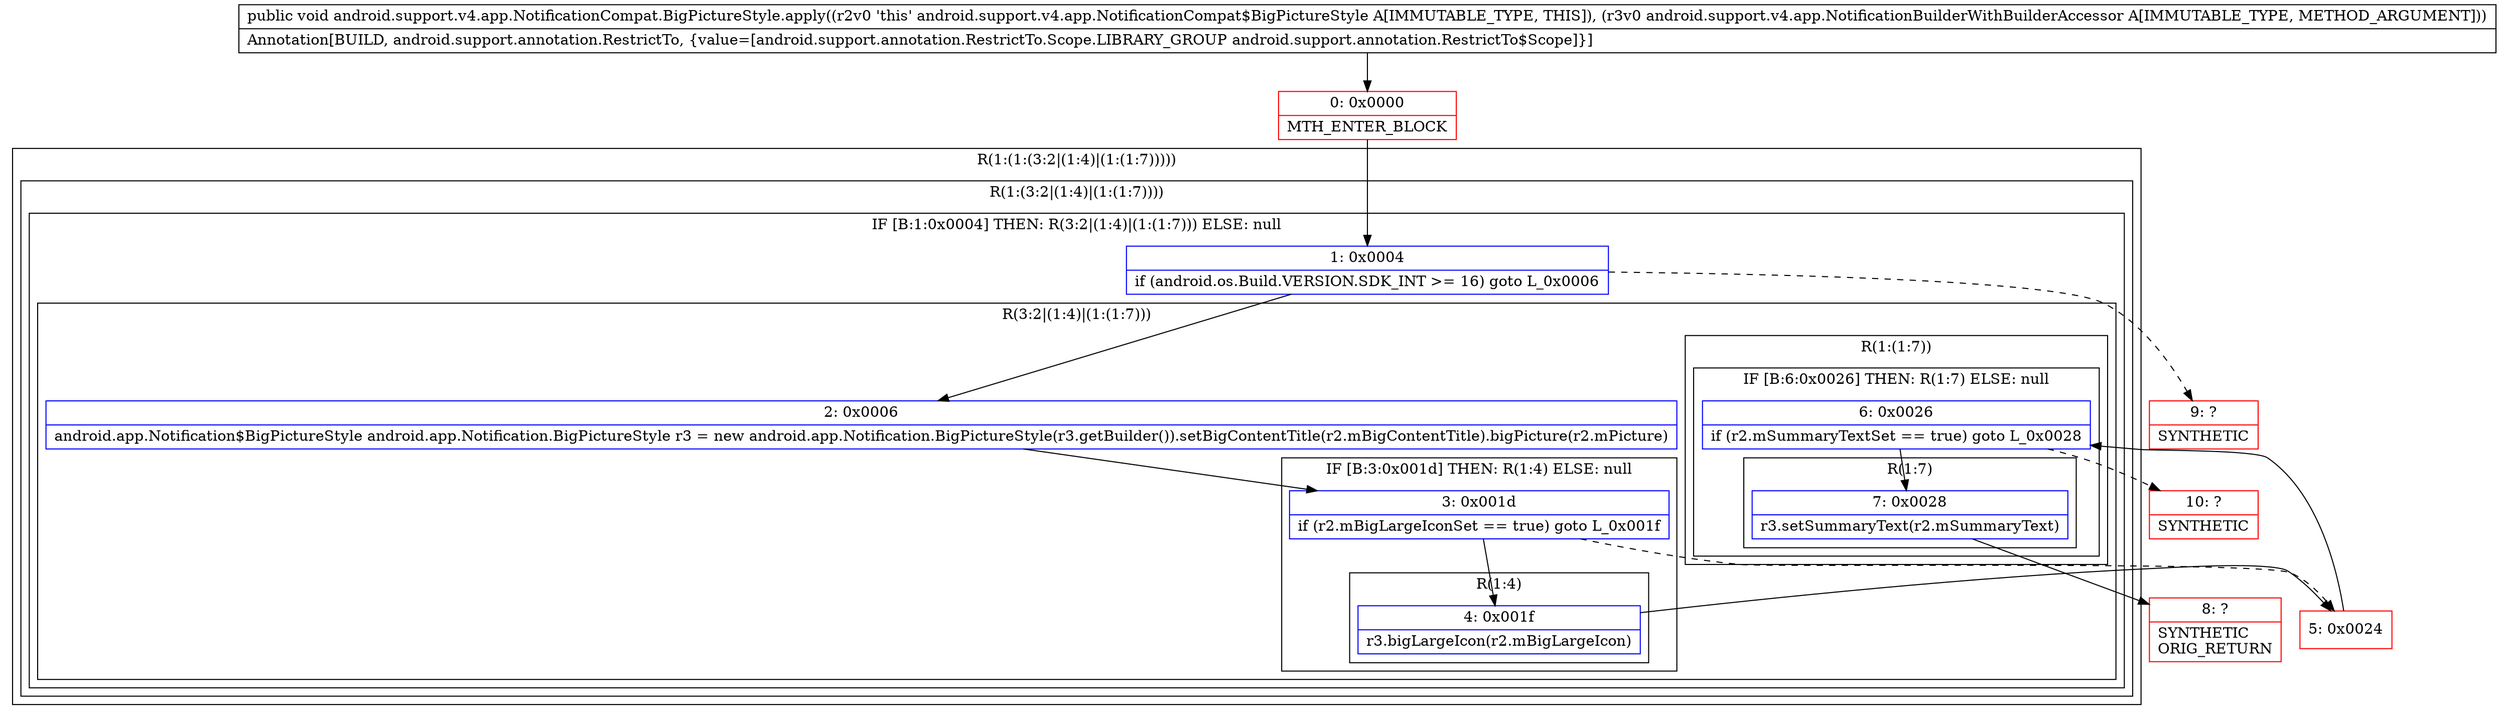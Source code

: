 digraph "CFG forandroid.support.v4.app.NotificationCompat.BigPictureStyle.apply(Landroid\/support\/v4\/app\/NotificationBuilderWithBuilderAccessor;)V" {
subgraph cluster_Region_385302455 {
label = "R(1:(1:(3:2|(1:4)|(1:(1:7)))))";
node [shape=record,color=blue];
subgraph cluster_Region_807523410 {
label = "R(1:(3:2|(1:4)|(1:(1:7))))";
node [shape=record,color=blue];
subgraph cluster_IfRegion_283289667 {
label = "IF [B:1:0x0004] THEN: R(3:2|(1:4)|(1:(1:7))) ELSE: null";
node [shape=record,color=blue];
Node_1 [shape=record,label="{1\:\ 0x0004|if (android.os.Build.VERSION.SDK_INT \>= 16) goto L_0x0006\l}"];
subgraph cluster_Region_1441252005 {
label = "R(3:2|(1:4)|(1:(1:7)))";
node [shape=record,color=blue];
Node_2 [shape=record,label="{2\:\ 0x0006|android.app.Notification$BigPictureStyle android.app.Notification.BigPictureStyle r3 = new android.app.Notification.BigPictureStyle(r3.getBuilder()).setBigContentTitle(r2.mBigContentTitle).bigPicture(r2.mPicture)\l}"];
subgraph cluster_IfRegion_1758943337 {
label = "IF [B:3:0x001d] THEN: R(1:4) ELSE: null";
node [shape=record,color=blue];
Node_3 [shape=record,label="{3\:\ 0x001d|if (r2.mBigLargeIconSet == true) goto L_0x001f\l}"];
subgraph cluster_Region_731571324 {
label = "R(1:4)";
node [shape=record,color=blue];
Node_4 [shape=record,label="{4\:\ 0x001f|r3.bigLargeIcon(r2.mBigLargeIcon)\l}"];
}
}
subgraph cluster_Region_1198704707 {
label = "R(1:(1:7))";
node [shape=record,color=blue];
subgraph cluster_IfRegion_2043611067 {
label = "IF [B:6:0x0026] THEN: R(1:7) ELSE: null";
node [shape=record,color=blue];
Node_6 [shape=record,label="{6\:\ 0x0026|if (r2.mSummaryTextSet == true) goto L_0x0028\l}"];
subgraph cluster_Region_647717601 {
label = "R(1:7)";
node [shape=record,color=blue];
Node_7 [shape=record,label="{7\:\ 0x0028|r3.setSummaryText(r2.mSummaryText)\l}"];
}
}
}
}
}
}
}
Node_0 [shape=record,color=red,label="{0\:\ 0x0000|MTH_ENTER_BLOCK\l}"];
Node_5 [shape=record,color=red,label="{5\:\ 0x0024}"];
Node_8 [shape=record,color=red,label="{8\:\ ?|SYNTHETIC\lORIG_RETURN\l}"];
Node_9 [shape=record,color=red,label="{9\:\ ?|SYNTHETIC\l}"];
Node_10 [shape=record,color=red,label="{10\:\ ?|SYNTHETIC\l}"];
MethodNode[shape=record,label="{public void android.support.v4.app.NotificationCompat.BigPictureStyle.apply((r2v0 'this' android.support.v4.app.NotificationCompat$BigPictureStyle A[IMMUTABLE_TYPE, THIS]), (r3v0 android.support.v4.app.NotificationBuilderWithBuilderAccessor A[IMMUTABLE_TYPE, METHOD_ARGUMENT]))  | Annotation[BUILD, android.support.annotation.RestrictTo, \{value=[android.support.annotation.RestrictTo.Scope.LIBRARY_GROUP android.support.annotation.RestrictTo$Scope]\}]\l}"];
MethodNode -> Node_0;
Node_1 -> Node_2;
Node_1 -> Node_9[style=dashed];
Node_2 -> Node_3;
Node_3 -> Node_4;
Node_3 -> Node_5[style=dashed];
Node_4 -> Node_5;
Node_6 -> Node_7;
Node_6 -> Node_10[style=dashed];
Node_7 -> Node_8;
Node_0 -> Node_1;
Node_5 -> Node_6;
}

